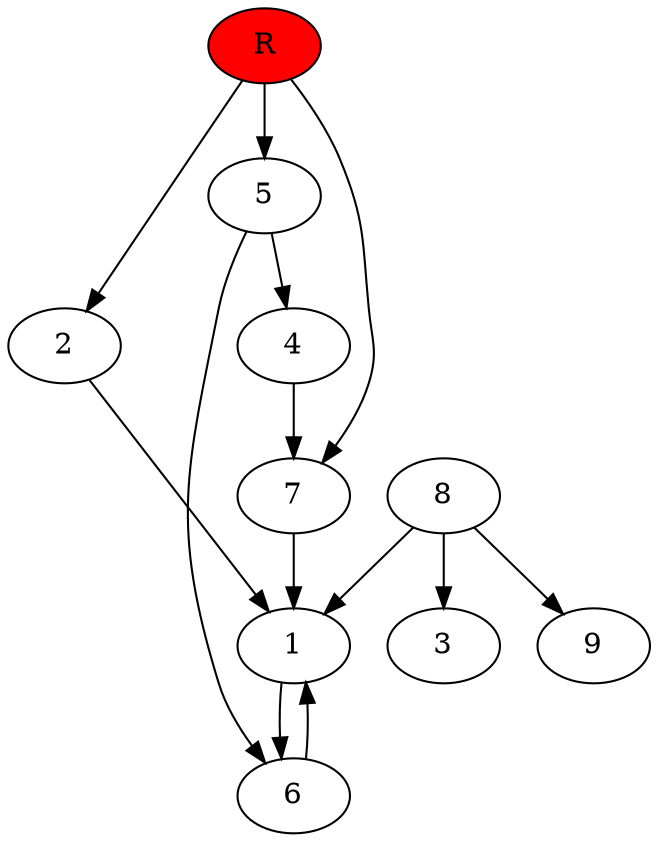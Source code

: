digraph prb14223 {
	1
	2
	3
	4
	5
	6
	7
	8
	R [fillcolor="#ff0000" style=filled]
	1 -> 6
	2 -> 1
	4 -> 7
	5 -> 4
	5 -> 6
	6 -> 1
	7 -> 1
	8 -> 1
	8 -> 3
	8 -> 9
	R -> 2
	R -> 5
	R -> 7
}
